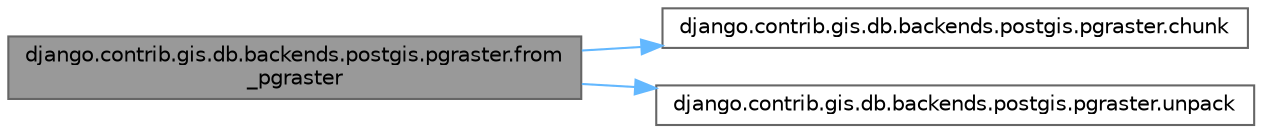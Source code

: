 digraph "django.contrib.gis.db.backends.postgis.pgraster.from_pgraster"
{
 // LATEX_PDF_SIZE
  bgcolor="transparent";
  edge [fontname=Helvetica,fontsize=10,labelfontname=Helvetica,labelfontsize=10];
  node [fontname=Helvetica,fontsize=10,shape=box,height=0.2,width=0.4];
  rankdir="LR";
  Node1 [id="Node000001",label="django.contrib.gis.db.backends.postgis.pgraster.from\l_pgraster",height=0.2,width=0.4,color="gray40", fillcolor="grey60", style="filled", fontcolor="black",tooltip=" "];
  Node1 -> Node2 [id="edge1_Node000001_Node000002",color="steelblue1",style="solid",tooltip=" "];
  Node2 [id="Node000002",label="django.contrib.gis.db.backends.postgis.pgraster.chunk",height=0.2,width=0.4,color="grey40", fillcolor="white", style="filled",URL="$namespacedjango_1_1contrib_1_1gis_1_1db_1_1backends_1_1postgis_1_1pgraster.html#a034cd68ee61521442f4e2ecdae0b6f94",tooltip=" "];
  Node1 -> Node3 [id="edge2_Node000001_Node000003",color="steelblue1",style="solid",tooltip=" "];
  Node3 [id="Node000003",label="django.contrib.gis.db.backends.postgis.pgraster.unpack",height=0.2,width=0.4,color="grey40", fillcolor="white", style="filled",URL="$namespacedjango_1_1contrib_1_1gis_1_1db_1_1backends_1_1postgis_1_1pgraster.html#aa7d8481391e58c67340eafc19bea9470",tooltip=" "];
}
